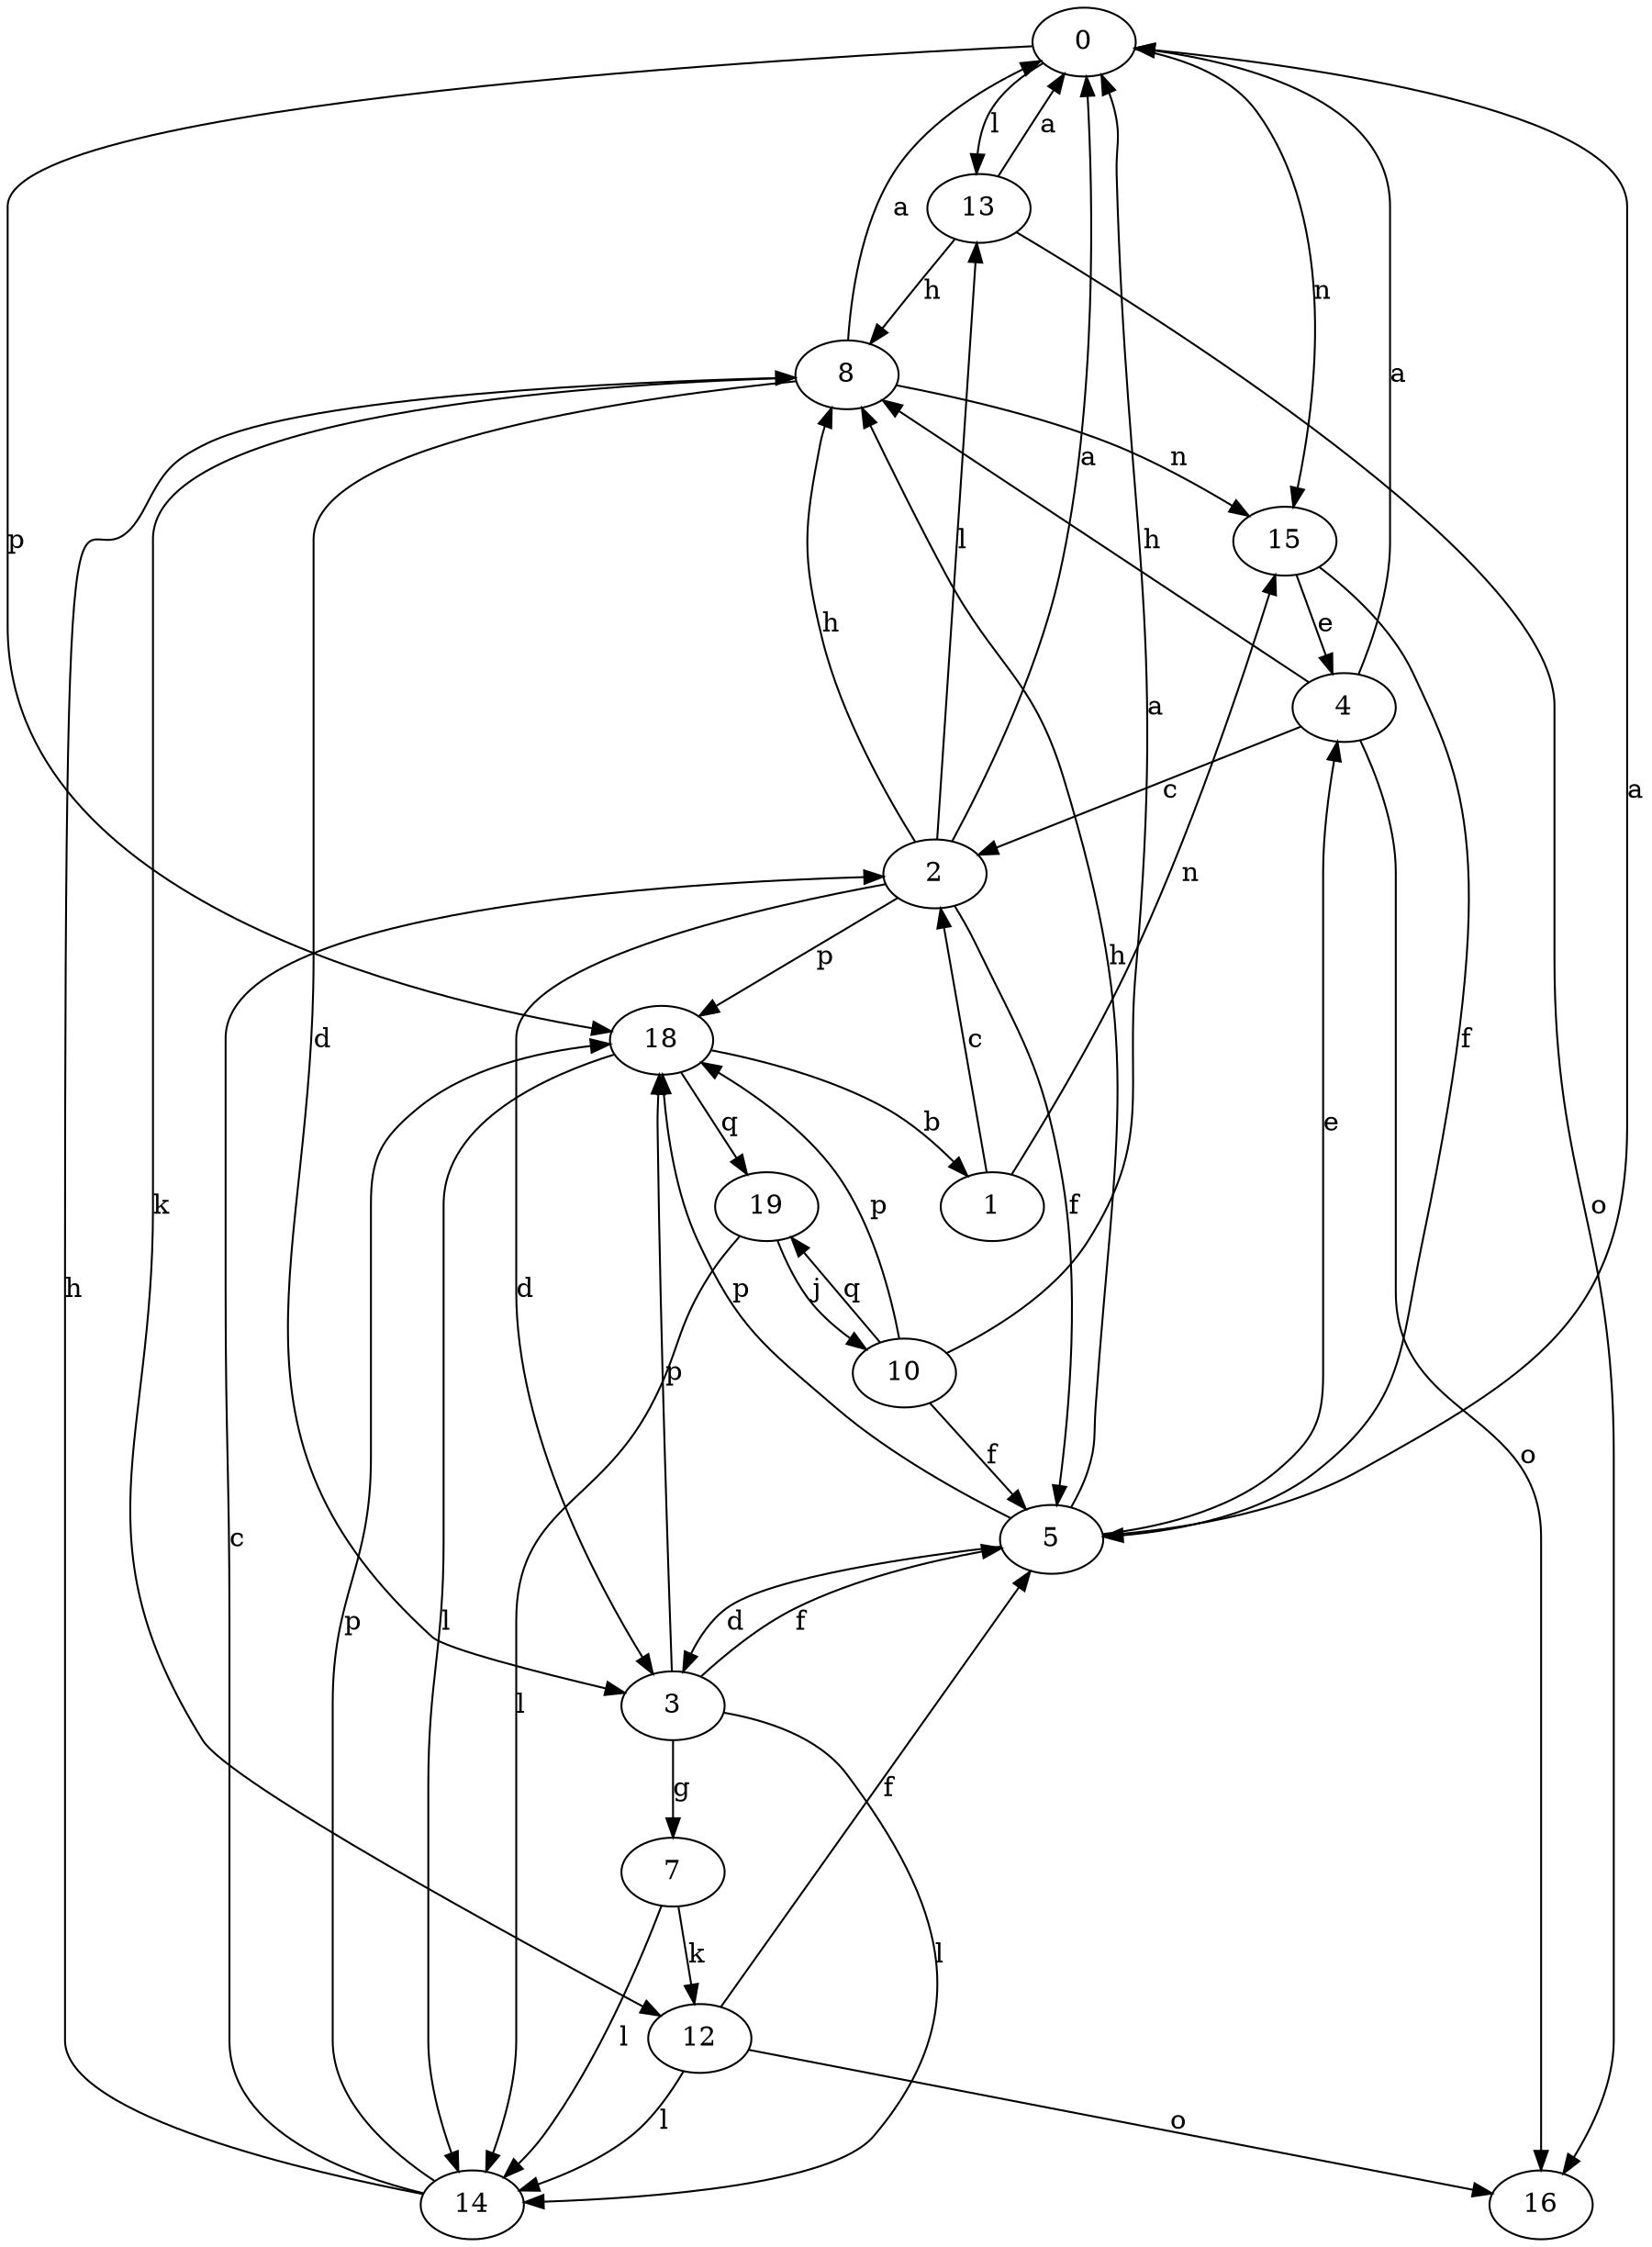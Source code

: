 strict digraph  {
0;
1;
2;
3;
4;
5;
7;
8;
10;
12;
13;
14;
15;
16;
18;
19;
0 -> 13  [label=l];
0 -> 15  [label=n];
0 -> 18  [label=p];
1 -> 2  [label=c];
1 -> 15  [label=n];
2 -> 0  [label=a];
2 -> 3  [label=d];
2 -> 5  [label=f];
2 -> 8  [label=h];
2 -> 13  [label=l];
2 -> 18  [label=p];
3 -> 5  [label=f];
3 -> 7  [label=g];
3 -> 14  [label=l];
3 -> 18  [label=p];
4 -> 0  [label=a];
4 -> 2  [label=c];
4 -> 8  [label=h];
4 -> 16  [label=o];
5 -> 0  [label=a];
5 -> 3  [label=d];
5 -> 4  [label=e];
5 -> 8  [label=h];
5 -> 18  [label=p];
7 -> 12  [label=k];
7 -> 14  [label=l];
8 -> 0  [label=a];
8 -> 3  [label=d];
8 -> 12  [label=k];
8 -> 15  [label=n];
10 -> 0  [label=a];
10 -> 5  [label=f];
10 -> 18  [label=p];
10 -> 19  [label=q];
12 -> 5  [label=f];
12 -> 14  [label=l];
12 -> 16  [label=o];
13 -> 0  [label=a];
13 -> 8  [label=h];
13 -> 16  [label=o];
14 -> 2  [label=c];
14 -> 8  [label=h];
14 -> 18  [label=p];
15 -> 4  [label=e];
15 -> 5  [label=f];
18 -> 1  [label=b];
18 -> 14  [label=l];
18 -> 19  [label=q];
19 -> 10  [label=j];
19 -> 14  [label=l];
}
